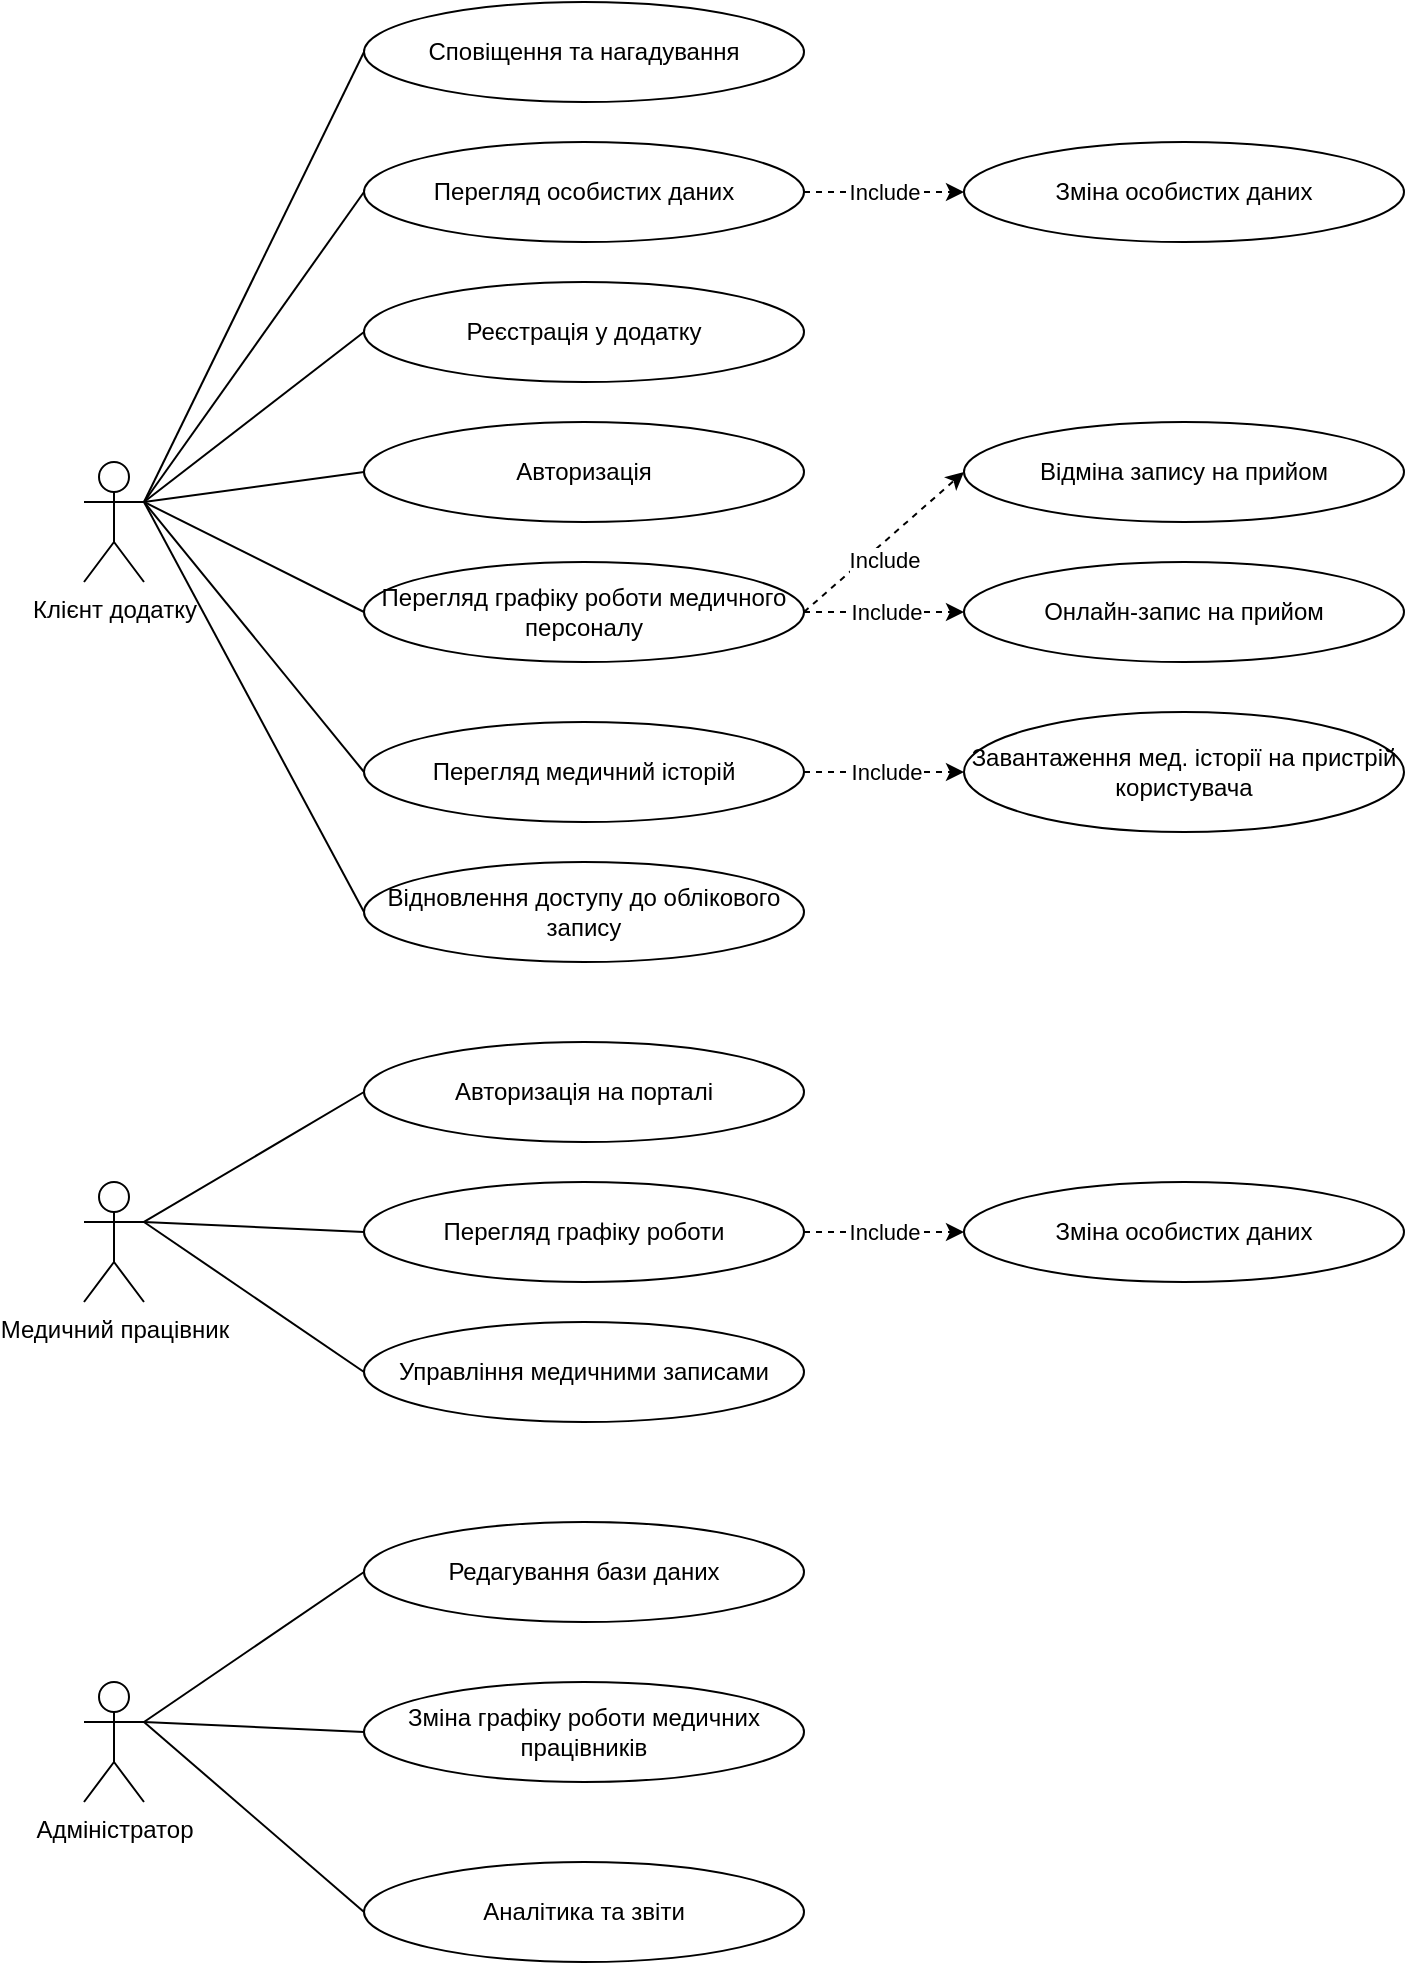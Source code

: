 <mxfile version="21.7.5" type="device">
  <diagram name="Сторінка-1" id="9sjBsktl_35T9z8kEMQM">
    <mxGraphModel dx="2022" dy="703" grid="1" gridSize="10" guides="1" tooltips="1" connect="1" arrows="1" fold="1" page="1" pageScale="1" pageWidth="827" pageHeight="1169" math="0" shadow="0">
      <root>
        <mxCell id="0" />
        <mxCell id="1" parent="0" />
        <mxCell id="KcqPccxPRka6yY1iaFBJ-20" style="rounded=0;orthogonalLoop=1;jettySize=auto;html=1;exitX=1;exitY=0.333;exitDx=0;exitDy=0;exitPerimeter=0;entryX=0;entryY=0.5;entryDx=0;entryDy=0;endArrow=none;endFill=0;" edge="1" parent="1" source="hNq31l457JXolsApoDjy-2" target="KcqPccxPRka6yY1iaFBJ-9">
          <mxGeometry relative="1" as="geometry" />
        </mxCell>
        <mxCell id="hNq31l457JXolsApoDjy-2" value="Клієнт додатку" style="shape=umlActor;verticalLabelPosition=bottom;verticalAlign=top;html=1;outlineConnect=0;" parent="1" vertex="1">
          <mxGeometry x="-360" y="320" width="30" height="60" as="geometry" />
        </mxCell>
        <mxCell id="KcqPccxPRka6yY1iaFBJ-3" value="Реєстрація у додатку" style="ellipse;whiteSpace=wrap;html=1;" vertex="1" parent="1">
          <mxGeometry x="-220" y="230" width="220" height="50" as="geometry" />
        </mxCell>
        <mxCell id="KcqPccxPRka6yY1iaFBJ-4" value="Авторизація" style="ellipse;whiteSpace=wrap;html=1;" vertex="1" parent="1">
          <mxGeometry x="-220" y="300" width="220" height="50" as="geometry" />
        </mxCell>
        <mxCell id="KcqPccxPRka6yY1iaFBJ-12" style="edgeStyle=orthogonalEdgeStyle;rounded=0;orthogonalLoop=1;jettySize=auto;html=1;entryX=0;entryY=0.5;entryDx=0;entryDy=0;dashed=1;" edge="1" parent="1" source="KcqPccxPRka6yY1iaFBJ-5" target="KcqPccxPRka6yY1iaFBJ-7">
          <mxGeometry relative="1" as="geometry" />
        </mxCell>
        <mxCell id="KcqPccxPRka6yY1iaFBJ-13" value="Include" style="edgeLabel;html=1;align=center;verticalAlign=middle;resizable=0;points=[];" vertex="1" connectable="0" parent="KcqPccxPRka6yY1iaFBJ-12">
          <mxGeometry x="-0.243" y="1" relative="1" as="geometry">
            <mxPoint x="10" y="1" as="offset" />
          </mxGeometry>
        </mxCell>
        <mxCell id="KcqPccxPRka6yY1iaFBJ-5" value="Перегляд графіку роботи медичного персоналу" style="ellipse;whiteSpace=wrap;html=1;" vertex="1" parent="1">
          <mxGeometry x="-220" y="370" width="220" height="50" as="geometry" />
        </mxCell>
        <mxCell id="KcqPccxPRka6yY1iaFBJ-7" value="Онлайн-запис на прийом" style="ellipse;whiteSpace=wrap;html=1;" vertex="1" parent="1">
          <mxGeometry x="80" y="370" width="220" height="50" as="geometry" />
        </mxCell>
        <mxCell id="KcqPccxPRka6yY1iaFBJ-8" value="Перегляд медичний історій" style="ellipse;whiteSpace=wrap;html=1;" vertex="1" parent="1">
          <mxGeometry x="-220" y="450" width="220" height="50" as="geometry" />
        </mxCell>
        <mxCell id="KcqPccxPRka6yY1iaFBJ-15" style="edgeStyle=orthogonalEdgeStyle;rounded=0;orthogonalLoop=1;jettySize=auto;html=1;exitX=1;exitY=0.5;exitDx=0;exitDy=0;entryX=0;entryY=0.5;entryDx=0;entryDy=0;dashed=1;" edge="1" parent="1" source="KcqPccxPRka6yY1iaFBJ-9" target="KcqPccxPRka6yY1iaFBJ-14">
          <mxGeometry relative="1" as="geometry" />
        </mxCell>
        <mxCell id="KcqPccxPRka6yY1iaFBJ-16" value="Include" style="edgeLabel;html=1;align=center;verticalAlign=middle;resizable=0;points=[];" vertex="1" connectable="0" parent="KcqPccxPRka6yY1iaFBJ-15">
          <mxGeometry x="0.179" y="-1" relative="1" as="geometry">
            <mxPoint x="-7" y="-1" as="offset" />
          </mxGeometry>
        </mxCell>
        <mxCell id="KcqPccxPRka6yY1iaFBJ-9" value="Перегляд особистих даних" style="ellipse;whiteSpace=wrap;html=1;" vertex="1" parent="1">
          <mxGeometry x="-220" y="160" width="220" height="50" as="geometry" />
        </mxCell>
        <mxCell id="KcqPccxPRka6yY1iaFBJ-11" value="Відновлення доступу до облікового запису" style="ellipse;whiteSpace=wrap;html=1;" vertex="1" parent="1">
          <mxGeometry x="-220" y="520" width="220" height="50" as="geometry" />
        </mxCell>
        <mxCell id="KcqPccxPRka6yY1iaFBJ-14" value="Зміна особистих даних" style="ellipse;whiteSpace=wrap;html=1;" vertex="1" parent="1">
          <mxGeometry x="80" y="160" width="220" height="50" as="geometry" />
        </mxCell>
        <mxCell id="KcqPccxPRka6yY1iaFBJ-17" value="Завантаження мед. історії на пристрій користувача" style="ellipse;whiteSpace=wrap;html=1;" vertex="1" parent="1">
          <mxGeometry x="80" y="445" width="220" height="60" as="geometry" />
        </mxCell>
        <mxCell id="KcqPccxPRka6yY1iaFBJ-18" style="edgeStyle=orthogonalEdgeStyle;rounded=0;orthogonalLoop=1;jettySize=auto;html=1;dashed=1;exitX=1;exitY=0.5;exitDx=0;exitDy=0;" edge="1" parent="1" source="KcqPccxPRka6yY1iaFBJ-8" target="KcqPccxPRka6yY1iaFBJ-17">
          <mxGeometry relative="1" as="geometry">
            <mxPoint x="20" y="450" as="sourcePoint" />
            <mxPoint x="100" y="450" as="targetPoint" />
          </mxGeometry>
        </mxCell>
        <mxCell id="KcqPccxPRka6yY1iaFBJ-19" value="Include" style="edgeLabel;html=1;align=center;verticalAlign=middle;resizable=0;points=[];" vertex="1" connectable="0" parent="KcqPccxPRka6yY1iaFBJ-18">
          <mxGeometry x="-0.243" y="1" relative="1" as="geometry">
            <mxPoint x="10" y="1" as="offset" />
          </mxGeometry>
        </mxCell>
        <mxCell id="KcqPccxPRka6yY1iaFBJ-21" style="rounded=0;orthogonalLoop=1;jettySize=auto;html=1;exitX=1;exitY=0.333;exitDx=0;exitDy=0;exitPerimeter=0;entryX=0;entryY=0.5;entryDx=0;entryDy=0;endArrow=none;endFill=0;" edge="1" parent="1" source="hNq31l457JXolsApoDjy-2" target="KcqPccxPRka6yY1iaFBJ-3">
          <mxGeometry relative="1" as="geometry">
            <mxPoint x="-320" y="350" as="sourcePoint" />
            <mxPoint x="-210" y="195" as="targetPoint" />
          </mxGeometry>
        </mxCell>
        <mxCell id="KcqPccxPRka6yY1iaFBJ-22" style="rounded=0;orthogonalLoop=1;jettySize=auto;html=1;entryX=0;entryY=0.5;entryDx=0;entryDy=0;endArrow=none;endFill=0;exitX=1;exitY=0.333;exitDx=0;exitDy=0;exitPerimeter=0;" edge="1" parent="1" source="hNq31l457JXolsApoDjy-2" target="KcqPccxPRka6yY1iaFBJ-4">
          <mxGeometry relative="1" as="geometry">
            <mxPoint x="-290" y="400" as="sourcePoint" />
            <mxPoint x="-200" y="205" as="targetPoint" />
          </mxGeometry>
        </mxCell>
        <mxCell id="KcqPccxPRka6yY1iaFBJ-23" style="rounded=0;orthogonalLoop=1;jettySize=auto;html=1;exitX=1;exitY=0.333;exitDx=0;exitDy=0;exitPerimeter=0;entryX=0;entryY=0.5;entryDx=0;entryDy=0;endArrow=none;endFill=0;" edge="1" parent="1" source="hNq31l457JXolsApoDjy-2" target="KcqPccxPRka6yY1iaFBJ-5">
          <mxGeometry relative="1" as="geometry">
            <mxPoint x="-300" y="370" as="sourcePoint" />
            <mxPoint x="-190" y="215" as="targetPoint" />
          </mxGeometry>
        </mxCell>
        <mxCell id="KcqPccxPRka6yY1iaFBJ-24" style="rounded=0;orthogonalLoop=1;jettySize=auto;html=1;exitX=0;exitY=0.5;exitDx=0;exitDy=0;entryX=1;entryY=0.333;entryDx=0;entryDy=0;endArrow=none;endFill=0;entryPerimeter=0;" edge="1" parent="1" source="KcqPccxPRka6yY1iaFBJ-8" target="hNq31l457JXolsApoDjy-2">
          <mxGeometry relative="1" as="geometry">
            <mxPoint x="-290" y="380" as="sourcePoint" />
            <mxPoint x="-180" y="225" as="targetPoint" />
          </mxGeometry>
        </mxCell>
        <mxCell id="KcqPccxPRka6yY1iaFBJ-25" style="rounded=0;orthogonalLoop=1;jettySize=auto;html=1;entryX=0;entryY=0.5;entryDx=0;entryDy=0;endArrow=none;endFill=0;exitX=1;exitY=0.333;exitDx=0;exitDy=0;exitPerimeter=0;" edge="1" parent="1" source="hNq31l457JXolsApoDjy-2" target="KcqPccxPRka6yY1iaFBJ-11">
          <mxGeometry relative="1" as="geometry">
            <mxPoint x="-280" y="390" as="sourcePoint" />
            <mxPoint x="-170" y="235" as="targetPoint" />
          </mxGeometry>
        </mxCell>
        <mxCell id="KcqPccxPRka6yY1iaFBJ-27" value="Сповіщення та нагадування" style="ellipse;whiteSpace=wrap;html=1;" vertex="1" parent="1">
          <mxGeometry x="-220" y="90" width="220" height="50" as="geometry" />
        </mxCell>
        <mxCell id="KcqPccxPRka6yY1iaFBJ-28" style="rounded=0;orthogonalLoop=1;jettySize=auto;html=1;exitX=1;exitY=0.333;exitDx=0;exitDy=0;exitPerimeter=0;entryX=0;entryY=0.5;entryDx=0;entryDy=0;endArrow=none;endFill=0;" edge="1" parent="1" source="hNq31l457JXolsApoDjy-2" target="KcqPccxPRka6yY1iaFBJ-27">
          <mxGeometry relative="1" as="geometry">
            <mxPoint x="-320" y="350" as="sourcePoint" />
            <mxPoint x="-210" y="195" as="targetPoint" />
          </mxGeometry>
        </mxCell>
        <mxCell id="KcqPccxPRka6yY1iaFBJ-29" style="rounded=0;orthogonalLoop=1;jettySize=auto;html=1;exitX=1;exitY=0.333;exitDx=0;exitDy=0;exitPerimeter=0;entryX=0;entryY=0.5;entryDx=0;entryDy=0;endArrow=none;endFill=0;" edge="1" parent="1" source="KcqPccxPRka6yY1iaFBJ-30" target="KcqPccxPRka6yY1iaFBJ-40">
          <mxGeometry relative="1" as="geometry" />
        </mxCell>
        <mxCell id="KcqPccxPRka6yY1iaFBJ-30" value="Медичний працівник" style="shape=umlActor;verticalLabelPosition=bottom;verticalAlign=top;html=1;outlineConnect=0;" vertex="1" parent="1">
          <mxGeometry x="-360" y="680" width="30" height="60" as="geometry" />
        </mxCell>
        <mxCell id="KcqPccxPRka6yY1iaFBJ-31" value="Управління медичними записами" style="ellipse;whiteSpace=wrap;html=1;" vertex="1" parent="1">
          <mxGeometry x="-220" y="750" width="220" height="50" as="geometry" />
        </mxCell>
        <mxCell id="KcqPccxPRka6yY1iaFBJ-38" style="edgeStyle=orthogonalEdgeStyle;rounded=0;orthogonalLoop=1;jettySize=auto;html=1;exitX=1;exitY=0.5;exitDx=0;exitDy=0;entryX=0;entryY=0.5;entryDx=0;entryDy=0;dashed=1;" edge="1" parent="1" source="KcqPccxPRka6yY1iaFBJ-40" target="KcqPccxPRka6yY1iaFBJ-42">
          <mxGeometry relative="1" as="geometry" />
        </mxCell>
        <mxCell id="KcqPccxPRka6yY1iaFBJ-39" value="Include" style="edgeLabel;html=1;align=center;verticalAlign=middle;resizable=0;points=[];" vertex="1" connectable="0" parent="KcqPccxPRka6yY1iaFBJ-38">
          <mxGeometry x="0.179" y="-1" relative="1" as="geometry">
            <mxPoint x="-7" y="-1" as="offset" />
          </mxGeometry>
        </mxCell>
        <mxCell id="KcqPccxPRka6yY1iaFBJ-40" value="Перегляд графіку роботи" style="ellipse;whiteSpace=wrap;html=1;" vertex="1" parent="1">
          <mxGeometry x="-220" y="680" width="220" height="50" as="geometry" />
        </mxCell>
        <mxCell id="KcqPccxPRka6yY1iaFBJ-42" value="Зміна особистих даних" style="ellipse;whiteSpace=wrap;html=1;" vertex="1" parent="1">
          <mxGeometry x="80" y="680" width="220" height="50" as="geometry" />
        </mxCell>
        <mxCell id="KcqPccxPRka6yY1iaFBJ-46" style="rounded=0;orthogonalLoop=1;jettySize=auto;html=1;exitX=1;exitY=0.333;exitDx=0;exitDy=0;exitPerimeter=0;entryX=0;entryY=0.5;entryDx=0;entryDy=0;endArrow=none;endFill=0;" edge="1" parent="1" source="KcqPccxPRka6yY1iaFBJ-30" target="KcqPccxPRka6yY1iaFBJ-31">
          <mxGeometry relative="1" as="geometry">
            <mxPoint x="-320" y="870" as="sourcePoint" />
            <mxPoint x="-210" y="715" as="targetPoint" />
          </mxGeometry>
        </mxCell>
        <mxCell id="KcqPccxPRka6yY1iaFBJ-51" value="Авторизація на порталі" style="ellipse;whiteSpace=wrap;html=1;" vertex="1" parent="1">
          <mxGeometry x="-220" y="610" width="220" height="50" as="geometry" />
        </mxCell>
        <mxCell id="KcqPccxPRka6yY1iaFBJ-52" style="rounded=0;orthogonalLoop=1;jettySize=auto;html=1;exitX=1;exitY=0.333;exitDx=0;exitDy=0;exitPerimeter=0;entryX=0;entryY=0.5;entryDx=0;entryDy=0;endArrow=none;endFill=0;" edge="1" parent="1" source="KcqPccxPRka6yY1iaFBJ-30" target="KcqPccxPRka6yY1iaFBJ-51">
          <mxGeometry relative="1" as="geometry">
            <mxPoint x="-320" y="870" as="sourcePoint" />
            <mxPoint x="-210" y="715" as="targetPoint" />
          </mxGeometry>
        </mxCell>
        <mxCell id="KcqPccxPRka6yY1iaFBJ-56" value="Відміна запису на прийом" style="ellipse;whiteSpace=wrap;html=1;" vertex="1" parent="1">
          <mxGeometry x="80" y="300" width="220" height="50" as="geometry" />
        </mxCell>
        <mxCell id="KcqPccxPRka6yY1iaFBJ-57" style="rounded=0;orthogonalLoop=1;jettySize=auto;html=1;entryX=0;entryY=0.5;entryDx=0;entryDy=0;dashed=1;exitX=1;exitY=0.5;exitDx=0;exitDy=0;" edge="1" parent="1" source="KcqPccxPRka6yY1iaFBJ-5" target="KcqPccxPRka6yY1iaFBJ-56">
          <mxGeometry relative="1" as="geometry">
            <mxPoint x="10" y="405" as="sourcePoint" />
            <mxPoint x="90" y="405" as="targetPoint" />
          </mxGeometry>
        </mxCell>
        <mxCell id="KcqPccxPRka6yY1iaFBJ-58" value="Include" style="edgeLabel;html=1;align=center;verticalAlign=middle;resizable=0;points=[];" vertex="1" connectable="0" parent="KcqPccxPRka6yY1iaFBJ-57">
          <mxGeometry x="-0.243" y="1" relative="1" as="geometry">
            <mxPoint x="10" y="1" as="offset" />
          </mxGeometry>
        </mxCell>
        <mxCell id="KcqPccxPRka6yY1iaFBJ-59" style="rounded=0;orthogonalLoop=1;jettySize=auto;html=1;exitX=1;exitY=0.333;exitDx=0;exitDy=0;exitPerimeter=0;entryX=0;entryY=0.5;entryDx=0;entryDy=0;endArrow=none;endFill=0;" edge="1" parent="1" source="KcqPccxPRka6yY1iaFBJ-60" target="KcqPccxPRka6yY1iaFBJ-64">
          <mxGeometry relative="1" as="geometry" />
        </mxCell>
        <mxCell id="KcqPccxPRka6yY1iaFBJ-60" value="Адміністратор" style="shape=umlActor;verticalLabelPosition=bottom;verticalAlign=top;html=1;outlineConnect=0;" vertex="1" parent="1">
          <mxGeometry x="-360" y="930" width="30" height="60" as="geometry" />
        </mxCell>
        <mxCell id="KcqPccxPRka6yY1iaFBJ-64" value="Зміна графіку роботи медичних працівників" style="ellipse;whiteSpace=wrap;html=1;" vertex="1" parent="1">
          <mxGeometry x="-220" y="930" width="220" height="50" as="geometry" />
        </mxCell>
        <mxCell id="KcqPccxPRka6yY1iaFBJ-67" value="Редагування бази даних" style="ellipse;whiteSpace=wrap;html=1;" vertex="1" parent="1">
          <mxGeometry x="-220" y="850" width="220" height="50" as="geometry" />
        </mxCell>
        <mxCell id="KcqPccxPRka6yY1iaFBJ-68" style="rounded=0;orthogonalLoop=1;jettySize=auto;html=1;exitX=1;exitY=0.333;exitDx=0;exitDy=0;exitPerimeter=0;entryX=0;entryY=0.5;entryDx=0;entryDy=0;endArrow=none;endFill=0;" edge="1" parent="1" source="KcqPccxPRka6yY1iaFBJ-60" target="KcqPccxPRka6yY1iaFBJ-67">
          <mxGeometry relative="1" as="geometry">
            <mxPoint x="-320" y="1110" as="sourcePoint" />
            <mxPoint x="-210" y="955" as="targetPoint" />
          </mxGeometry>
        </mxCell>
        <mxCell id="KcqPccxPRka6yY1iaFBJ-69" value="Аналітика та звіти" style="ellipse;whiteSpace=wrap;html=1;" vertex="1" parent="1">
          <mxGeometry x="-220" y="1020" width="220" height="50" as="geometry" />
        </mxCell>
        <mxCell id="KcqPccxPRka6yY1iaFBJ-70" style="rounded=0;orthogonalLoop=1;jettySize=auto;html=1;exitX=1;exitY=0.333;exitDx=0;exitDy=0;exitPerimeter=0;entryX=0;entryY=0.5;entryDx=0;entryDy=0;endArrow=none;endFill=0;" edge="1" parent="1" source="KcqPccxPRka6yY1iaFBJ-60" target="KcqPccxPRka6yY1iaFBJ-69">
          <mxGeometry relative="1" as="geometry">
            <mxPoint x="-320" y="910" as="sourcePoint" />
            <mxPoint x="-210" y="955" as="targetPoint" />
          </mxGeometry>
        </mxCell>
      </root>
    </mxGraphModel>
  </diagram>
</mxfile>
